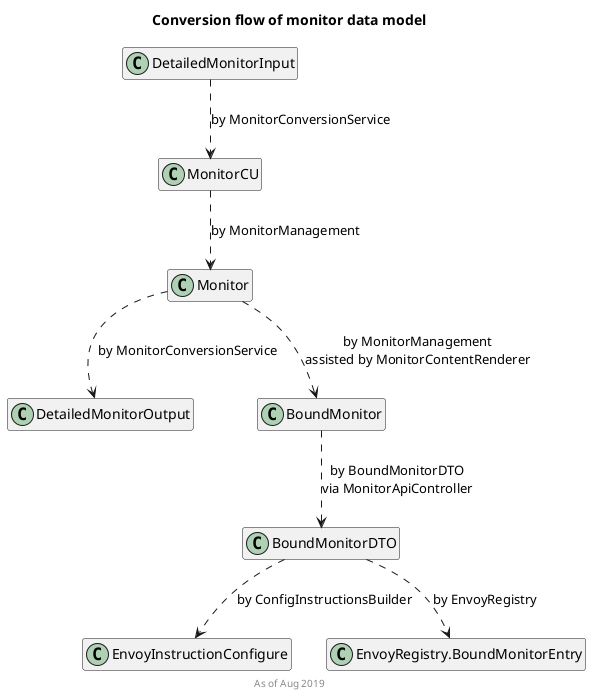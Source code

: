 @startuml
title Conversion flow of monitor data model
footer As of Aug 2019

hide empty members
set namespaceSeparator none

DetailedMonitorInput ..> MonitorCU : by MonitorConversionService
MonitorCU ..> Monitor : by MonitorManagement
Monitor ..> DetailedMonitorOutput : by MonitorConversionService
Monitor ..> BoundMonitor : by MonitorManagement\nassisted by MonitorContentRenderer
BoundMonitor ..> BoundMonitorDTO : by BoundMonitorDTO\nvia MonitorApiController
BoundMonitorDTO ..> EnvoyInstructionConfigure : by ConfigInstructionsBuilder
BoundMonitorDTO ..> EnvoyRegistry.BoundMonitorEntry : by EnvoyRegistry

@enduml
